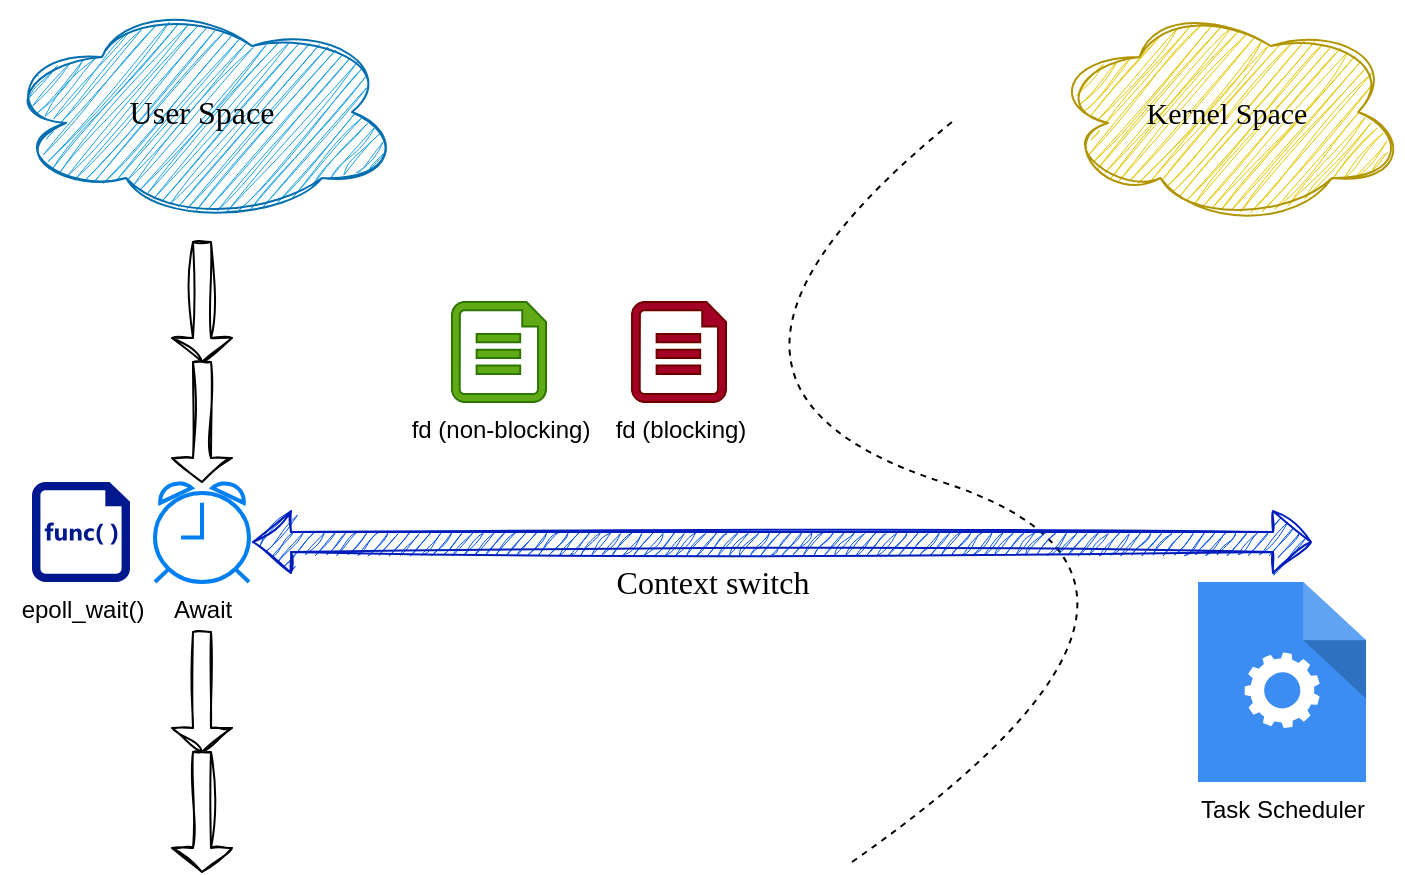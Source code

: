 <mxfile version="22.0.1" type="github">
  <diagram name="Страница — 1" id="2akmCmswBYaH-hYkbJDB">
    <mxGraphModel dx="1242" dy="827" grid="1" gridSize="10" guides="1" tooltips="1" connect="1" arrows="1" fold="1" page="1" pageScale="1" pageWidth="827" pageHeight="1169" math="0" shadow="0">
      <root>
        <mxCell id="0" />
        <mxCell id="1" parent="0" />
        <mxCell id="5zw2GnavkDldZlJO5iQt-5" value="epoll_wait()" style="sketch=0;aspect=fixed;pointerEvents=1;shadow=0;dashed=0;html=1;strokeColor=none;labelPosition=center;verticalLabelPosition=bottom;verticalAlign=top;align=center;fillColor=#00188D;shape=mxgraph.mscae.enterprise.code_file" vertex="1" parent="1">
          <mxGeometry x="60" y="330" width="49" height="50" as="geometry" />
        </mxCell>
        <mxCell id="5zw2GnavkDldZlJO5iQt-6" value="fd (blocking)" style="aspect=fixed;pointerEvents=1;shadow=0;dashed=0;html=1;strokeColor=#6F0000;labelPosition=center;verticalLabelPosition=bottom;verticalAlign=top;align=center;fillColor=#a20025;shape=mxgraph.azure.file;fontColor=#000000;" vertex="1" parent="1">
          <mxGeometry x="360" y="240" width="47" height="50" as="geometry" />
        </mxCell>
        <mxCell id="5zw2GnavkDldZlJO5iQt-7" value="fd (non-blocking)" style="aspect=fixed;pointerEvents=1;shadow=0;dashed=0;html=1;strokeColor=#2D7600;labelPosition=center;verticalLabelPosition=bottom;verticalAlign=top;align=center;fillColor=#60a917;shape=mxgraph.azure.file;fontColor=#000000;" vertex="1" parent="1">
          <mxGeometry x="270" y="240" width="47" height="50" as="geometry" />
        </mxCell>
        <mxCell id="5zw2GnavkDldZlJO5iQt-12" value="" style="curved=1;endArrow=none;html=1;rounded=0;dashed=1;endFill=0;" edge="1" parent="1">
          <mxGeometry width="50" height="50" relative="1" as="geometry">
            <mxPoint x="470" y="520" as="sourcePoint" />
            <mxPoint x="520" y="150" as="targetPoint" />
            <Array as="points">
              <mxPoint x="670" y="380" />
              <mxPoint x="360" y="280" />
            </Array>
          </mxGeometry>
        </mxCell>
        <mxCell id="5zw2GnavkDldZlJO5iQt-15" value="" style="endArrow=classic;startArrow=classic;html=1;rounded=0;shape=flexArrow;fillColor=#0050ef;strokeColor=#001DBC;shadow=0;sketch=1;curveFitting=1;jiggle=2;" edge="1" parent="1">
          <mxGeometry width="50" height="50" relative="1" as="geometry">
            <mxPoint x="170" y="360" as="sourcePoint" />
            <mxPoint x="700" y="360" as="targetPoint" />
          </mxGeometry>
        </mxCell>
        <mxCell id="5zw2GnavkDldZlJO5iQt-16" value="Context switch" style="edgeLabel;html=1;align=center;verticalAlign=middle;resizable=0;points=[];fontSize=16;fontFamily=Lucida Console;" vertex="1" connectable="0" parent="5zw2GnavkDldZlJO5iQt-15">
          <mxGeometry x="0.358" y="1" relative="1" as="geometry">
            <mxPoint x="-130" y="21" as="offset" />
          </mxGeometry>
        </mxCell>
        <mxCell id="5zw2GnavkDldZlJO5iQt-17" value="Task Scheduler" style="html=1;aspect=fixed;strokeColor=none;shadow=0;fillColor=#3B8DF1;verticalAlign=top;labelPosition=center;verticalLabelPosition=bottom;shape=mxgraph.gcp2.process;" vertex="1" parent="1">
          <mxGeometry x="643" y="380" width="84" height="100" as="geometry" />
        </mxCell>
        <mxCell id="5zw2GnavkDldZlJO5iQt-18" value="User Space" style="ellipse;shape=cloud;whiteSpace=wrap;html=1;fillColor=#1ba1e2;fontColor=default;strokeColor=#006EAF;fontFamily=Lucida Console;fontSize=16;sketch=1;curveFitting=1;jiggle=2;" vertex="1" parent="1">
          <mxGeometry x="45" y="90" width="200" height="110" as="geometry" />
        </mxCell>
        <mxCell id="5zw2GnavkDldZlJO5iQt-19" value="Kernel Space" style="ellipse;shape=cloud;whiteSpace=wrap;html=1;fontFamily=Lucida Console;fontSize=15;sketch=1;curveFitting=1;jiggle=2;fillColor=#e3c800;fontColor=#000000;strokeColor=#B09500;" vertex="1" parent="1">
          <mxGeometry x="570" y="90" width="175" height="110" as="geometry" />
        </mxCell>
        <mxCell id="5zw2GnavkDldZlJO5iQt-24" value="" style="shape=singleArrow;direction=south;whiteSpace=wrap;html=1;sketch=1;curveFitting=1;jiggle=2;" vertex="1" parent="1">
          <mxGeometry x="130" y="210" width="30" height="60" as="geometry" />
        </mxCell>
        <mxCell id="5zw2GnavkDldZlJO5iQt-25" value="" style="shape=singleArrow;direction=south;whiteSpace=wrap;html=1;sketch=1;curveFitting=1;jiggle=2;" vertex="1" parent="1">
          <mxGeometry x="130" y="270" width="30" height="60" as="geometry" />
        </mxCell>
        <mxCell id="5zw2GnavkDldZlJO5iQt-26" value="Await" style="html=1;verticalLabelPosition=bottom;align=center;labelBackgroundColor=#ffffff;verticalAlign=top;strokeWidth=2;strokeColor=#0080F0;shadow=0;dashed=0;shape=mxgraph.ios7.icons.alarm_clock;" vertex="1" parent="1">
          <mxGeometry x="121.5" y="330" width="47" height="50" as="geometry" />
        </mxCell>
        <mxCell id="5zw2GnavkDldZlJO5iQt-27" value="" style="shape=singleArrow;direction=south;whiteSpace=wrap;html=1;sketch=1;curveFitting=1;jiggle=2;" vertex="1" parent="1">
          <mxGeometry x="130" y="405" width="30" height="60" as="geometry" />
        </mxCell>
        <mxCell id="5zw2GnavkDldZlJO5iQt-28" value="" style="shape=singleArrow;direction=south;whiteSpace=wrap;html=1;sketch=1;curveFitting=1;jiggle=2;" vertex="1" parent="1">
          <mxGeometry x="130" y="465" width="30" height="60" as="geometry" />
        </mxCell>
      </root>
    </mxGraphModel>
  </diagram>
</mxfile>
